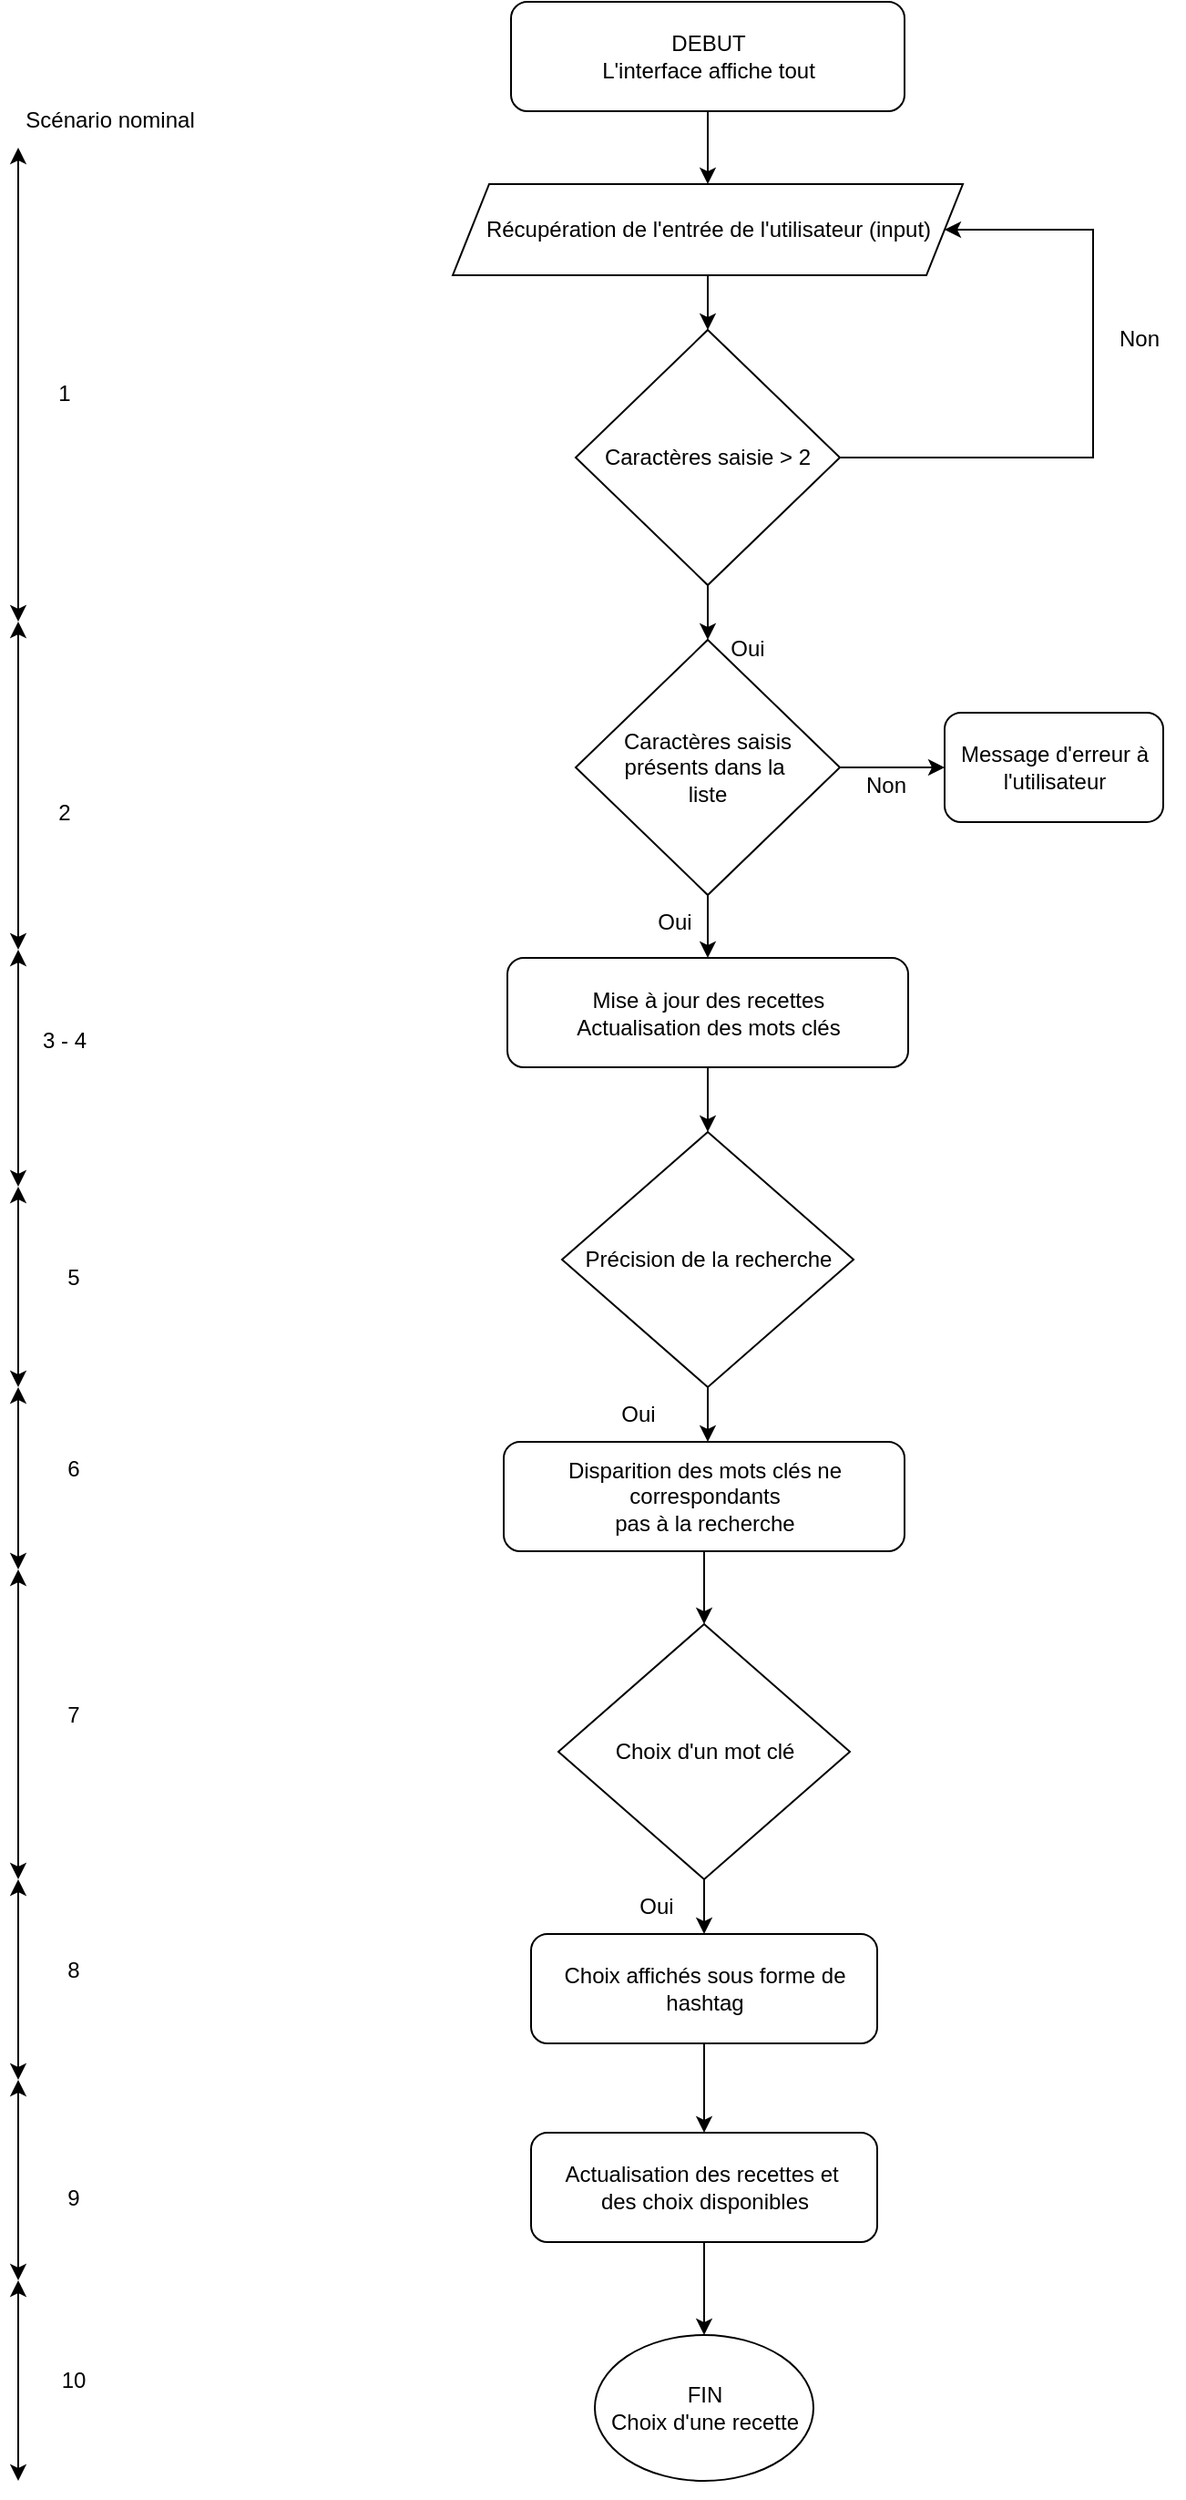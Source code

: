 <mxfile version="20.5.1" type="github">
  <diagram id="zSLrW9iclxR0P2SrXjDv" name="Page-1">
    <mxGraphModel dx="782" dy="432" grid="1" gridSize="10" guides="1" tooltips="1" connect="1" arrows="1" fold="1" page="1" pageScale="1" pageWidth="827" pageHeight="1169" background="none" math="0" shadow="0">
      <root>
        <mxCell id="0" />
        <mxCell id="1" parent="0" />
        <mxCell id="fAVFCxH8SQh7ahzYsibG-3" value="" style="endArrow=classic;html=1;rounded=0;exitX=0.5;exitY=1;exitDx=0;exitDy=0;entryX=0.5;entryY=0;entryDx=0;entryDy=0;" edge="1" parent="1" source="fAVFCxH8SQh7ahzYsibG-42" target="fAVFCxH8SQh7ahzYsibG-4">
          <mxGeometry width="50" height="50" relative="1" as="geometry">
            <mxPoint x="404.5" y="100" as="sourcePoint" />
            <mxPoint x="400" y="100" as="targetPoint" />
          </mxGeometry>
        </mxCell>
        <mxCell id="fAVFCxH8SQh7ahzYsibG-4" value="Récupération de l&#39;entrée de l&#39;utilisateur (input)" style="shape=parallelogram;perimeter=parallelogramPerimeter;whiteSpace=wrap;html=1;fixedSize=1;" vertex="1" parent="1">
          <mxGeometry x="258.5" y="100" width="280" height="50" as="geometry" />
        </mxCell>
        <mxCell id="fAVFCxH8SQh7ahzYsibG-5" value="" style="endArrow=classic;html=1;rounded=0;entryX=0.5;entryY=0;entryDx=0;entryDy=0;exitX=0.5;exitY=1;exitDx=0;exitDy=0;" edge="1" parent="1" source="fAVFCxH8SQh7ahzYsibG-4" target="fAVFCxH8SQh7ahzYsibG-6">
          <mxGeometry width="50" height="50" relative="1" as="geometry">
            <mxPoint x="404.5" y="200" as="sourcePoint" />
            <mxPoint x="398.5" y="270" as="targetPoint" />
          </mxGeometry>
        </mxCell>
        <mxCell id="fAVFCxH8SQh7ahzYsibG-8" value="Non" style="text;html=1;align=center;verticalAlign=middle;resizable=0;points=[];autosize=1;strokeColor=none;fillColor=none;rotation=0;" vertex="1" parent="1">
          <mxGeometry x="610" y="170" width="50" height="30" as="geometry" />
        </mxCell>
        <mxCell id="fAVFCxH8SQh7ahzYsibG-22" value="" style="endArrow=classic;html=1;rounded=0;entryX=0.5;entryY=0;entryDx=0;entryDy=0;startArrow=none;" edge="1" parent="1" source="fAVFCxH8SQh7ahzYsibG-6" target="fAVFCxH8SQh7ahzYsibG-23">
          <mxGeometry width="50" height="50" relative="1" as="geometry">
            <mxPoint x="404.5" y="400" as="sourcePoint" />
            <mxPoint x="404.5" y="450" as="targetPoint" />
          </mxGeometry>
        </mxCell>
        <mxCell id="fAVFCxH8SQh7ahzYsibG-23" value="Caractères saisis&lt;br&gt;présents dans la&amp;nbsp;&lt;br&gt;liste" style="rhombus;whiteSpace=wrap;html=1;" vertex="1" parent="1">
          <mxGeometry x="326" y="350" width="145" height="140" as="geometry" />
        </mxCell>
        <mxCell id="fAVFCxH8SQh7ahzYsibG-26" value="Non" style="text;html=1;align=center;verticalAlign=middle;resizable=0;points=[];autosize=1;strokeColor=none;fillColor=none;rotation=0;" vertex="1" parent="1">
          <mxGeometry x="471" y="415" width="50" height="30" as="geometry" />
        </mxCell>
        <mxCell id="fAVFCxH8SQh7ahzYsibG-29" value="" style="endArrow=classic;html=1;rounded=0;entryX=0.5;entryY=0;entryDx=0;entryDy=0;exitX=0.5;exitY=1;exitDx=0;exitDy=0;" edge="1" parent="1" source="fAVFCxH8SQh7ahzYsibG-23" target="fAVFCxH8SQh7ahzYsibG-41">
          <mxGeometry width="50" height="50" relative="1" as="geometry">
            <mxPoint x="400" y="650" as="sourcePoint" />
            <mxPoint x="404.5" y="650" as="targetPoint" />
          </mxGeometry>
        </mxCell>
        <mxCell id="fAVFCxH8SQh7ahzYsibG-30" value="Oui" style="text;html=1;align=center;verticalAlign=middle;resizable=0;points=[];autosize=1;strokeColor=none;fillColor=none;rotation=0;" vertex="1" parent="1">
          <mxGeometry x="360" y="490" width="40" height="30" as="geometry" />
        </mxCell>
        <mxCell id="fAVFCxH8SQh7ahzYsibG-41" value="Mise à jour des recettes&lt;br&gt;Actualisation des mots clés" style="rounded=1;whiteSpace=wrap;html=1;" vertex="1" parent="1">
          <mxGeometry x="288.5" y="524.5" width="220" height="60" as="geometry" />
        </mxCell>
        <mxCell id="fAVFCxH8SQh7ahzYsibG-42" value="DEBUT&lt;br&gt;L&#39;interface affiche tout" style="rounded=1;whiteSpace=wrap;html=1;" vertex="1" parent="1">
          <mxGeometry x="290.5" width="216" height="60" as="geometry" />
        </mxCell>
        <mxCell id="fAVFCxH8SQh7ahzYsibG-43" value="" style="endArrow=classic;html=1;rounded=0;exitX=1;exitY=0.5;exitDx=0;exitDy=0;entryX=0;entryY=0.5;entryDx=0;entryDy=0;" edge="1" parent="1" source="fAVFCxH8SQh7ahzYsibG-23" target="fAVFCxH8SQh7ahzYsibG-44">
          <mxGeometry width="50" height="50" relative="1" as="geometry">
            <mxPoint x="340" y="519.5" as="sourcePoint" />
            <mxPoint x="530" y="620" as="targetPoint" />
          </mxGeometry>
        </mxCell>
        <mxCell id="fAVFCxH8SQh7ahzYsibG-44" value="Message d&#39;erreur à l&#39;utilisateur" style="rounded=1;whiteSpace=wrap;html=1;" vertex="1" parent="1">
          <mxGeometry x="528.5" y="390" width="120" height="60" as="geometry" />
        </mxCell>
        <mxCell id="fAVFCxH8SQh7ahzYsibG-6" value="Caractères saisie &amp;gt; 2" style="rhombus;whiteSpace=wrap;html=1;" vertex="1" parent="1">
          <mxGeometry x="326" y="180" width="145" height="140" as="geometry" />
        </mxCell>
        <mxCell id="fAVFCxH8SQh7ahzYsibG-48" value="" style="endArrow=classic;html=1;rounded=0;exitX=1;exitY=0.5;exitDx=0;exitDy=0;entryX=1;entryY=0.5;entryDx=0;entryDy=0;" edge="1" parent="1" source="fAVFCxH8SQh7ahzYsibG-6" target="fAVFCxH8SQh7ahzYsibG-4">
          <mxGeometry width="50" height="50" relative="1" as="geometry">
            <mxPoint x="530" y="430" as="sourcePoint" />
            <mxPoint x="580" y="380" as="targetPoint" />
            <Array as="points">
              <mxPoint x="610" y="250" />
              <mxPoint x="610" y="125" />
            </Array>
          </mxGeometry>
        </mxCell>
        <mxCell id="fAVFCxH8SQh7ahzYsibG-49" value="Oui" style="text;html=1;align=center;verticalAlign=middle;resizable=0;points=[];autosize=1;strokeColor=none;fillColor=none;rotation=0;" vertex="1" parent="1">
          <mxGeometry x="400" y="340" width="40" height="30" as="geometry" />
        </mxCell>
        <mxCell id="fAVFCxH8SQh7ahzYsibG-52" value="Précision de la recherche" style="rhombus;whiteSpace=wrap;html=1;" vertex="1" parent="1">
          <mxGeometry x="318.5" y="620" width="160" height="140" as="geometry" />
        </mxCell>
        <mxCell id="fAVFCxH8SQh7ahzYsibG-53" value="" style="endArrow=classic;startArrow=classic;html=1;rounded=0;" edge="1" parent="1">
          <mxGeometry width="50" height="50" relative="1" as="geometry">
            <mxPoint x="20" y="340" as="sourcePoint" />
            <mxPoint x="20" y="80" as="targetPoint" />
          </mxGeometry>
        </mxCell>
        <mxCell id="fAVFCxH8SQh7ahzYsibG-54" value="Scénario nominal" style="text;html=1;align=center;verticalAlign=middle;resizable=0;points=[];autosize=1;strokeColor=none;fillColor=none;" vertex="1" parent="1">
          <mxGeometry x="10" y="50" width="120" height="30" as="geometry" />
        </mxCell>
        <mxCell id="fAVFCxH8SQh7ahzYsibG-55" value="1" style="text;html=1;align=center;verticalAlign=middle;resizable=0;points=[];autosize=1;strokeColor=none;fillColor=none;" vertex="1" parent="1">
          <mxGeometry x="30" y="200" width="30" height="30" as="geometry" />
        </mxCell>
        <mxCell id="fAVFCxH8SQh7ahzYsibG-56" value="" style="endArrow=classic;startArrow=classic;html=1;rounded=0;" edge="1" parent="1">
          <mxGeometry width="50" height="50" relative="1" as="geometry">
            <mxPoint x="20" y="520" as="sourcePoint" />
            <mxPoint x="20" y="340" as="targetPoint" />
          </mxGeometry>
        </mxCell>
        <mxCell id="fAVFCxH8SQh7ahzYsibG-57" value="2" style="text;html=1;align=center;verticalAlign=middle;resizable=0;points=[];autosize=1;strokeColor=none;fillColor=none;" vertex="1" parent="1">
          <mxGeometry x="30" y="430" width="30" height="30" as="geometry" />
        </mxCell>
        <mxCell id="fAVFCxH8SQh7ahzYsibG-58" value="" style="endArrow=classic;startArrow=classic;html=1;rounded=0;" edge="1" parent="1">
          <mxGeometry width="50" height="50" relative="1" as="geometry">
            <mxPoint x="20" y="650" as="sourcePoint" />
            <mxPoint x="20" y="520" as="targetPoint" />
          </mxGeometry>
        </mxCell>
        <mxCell id="fAVFCxH8SQh7ahzYsibG-59" value="3 - 4" style="text;html=1;align=center;verticalAlign=middle;resizable=0;points=[];autosize=1;strokeColor=none;fillColor=none;" vertex="1" parent="1">
          <mxGeometry x="20" y="555" width="50" height="30" as="geometry" />
        </mxCell>
        <mxCell id="fAVFCxH8SQh7ahzYsibG-60" value="" style="endArrow=classic;html=1;rounded=0;exitX=0.5;exitY=1;exitDx=0;exitDy=0;entryX=0.5;entryY=0;entryDx=0;entryDy=0;" edge="1" parent="1" source="fAVFCxH8SQh7ahzYsibG-41" target="fAVFCxH8SQh7ahzYsibG-52">
          <mxGeometry width="50" height="50" relative="1" as="geometry">
            <mxPoint x="290" y="680" as="sourcePoint" />
            <mxPoint x="340" y="630" as="targetPoint" />
          </mxGeometry>
        </mxCell>
        <mxCell id="fAVFCxH8SQh7ahzYsibG-61" value="" style="endArrow=classic;startArrow=classic;html=1;rounded=0;" edge="1" parent="1">
          <mxGeometry width="50" height="50" relative="1" as="geometry">
            <mxPoint x="20" y="760" as="sourcePoint" />
            <mxPoint x="20" y="650" as="targetPoint" />
          </mxGeometry>
        </mxCell>
        <mxCell id="fAVFCxH8SQh7ahzYsibG-62" value="5" style="text;html=1;align=center;verticalAlign=middle;resizable=0;points=[];autosize=1;strokeColor=none;fillColor=none;" vertex="1" parent="1">
          <mxGeometry x="35" y="685" width="30" height="30" as="geometry" />
        </mxCell>
        <mxCell id="fAVFCxH8SQh7ahzYsibG-64" value="" style="endArrow=classic;html=1;rounded=0;entryX=0.5;entryY=0;entryDx=0;entryDy=0;exitX=0.5;exitY=1;exitDx=0;exitDy=0;" edge="1" parent="1" source="fAVFCxH8SQh7ahzYsibG-52">
          <mxGeometry width="50" height="50" relative="1" as="geometry">
            <mxPoint x="552.5" y="800" as="sourcePoint" />
            <mxPoint x="398.5" y="790" as="targetPoint" />
          </mxGeometry>
        </mxCell>
        <mxCell id="fAVFCxH8SQh7ahzYsibG-69" value="Disparition des mots clés ne correspondants&lt;br&gt;pas à la recherche" style="rounded=1;whiteSpace=wrap;html=1;" vertex="1" parent="1">
          <mxGeometry x="286.5" y="790" width="220" height="60" as="geometry" />
        </mxCell>
        <mxCell id="fAVFCxH8SQh7ahzYsibG-70" value="Oui" style="text;html=1;align=center;verticalAlign=middle;resizable=0;points=[];autosize=1;strokeColor=none;fillColor=none;rotation=0;" vertex="1" parent="1">
          <mxGeometry x="340" y="760" width="40" height="30" as="geometry" />
        </mxCell>
        <mxCell id="fAVFCxH8SQh7ahzYsibG-71" value="" style="endArrow=classic;startArrow=classic;html=1;rounded=0;" edge="1" parent="1">
          <mxGeometry width="50" height="50" relative="1" as="geometry">
            <mxPoint x="20" y="860" as="sourcePoint" />
            <mxPoint x="20" y="760" as="targetPoint" />
          </mxGeometry>
        </mxCell>
        <mxCell id="fAVFCxH8SQh7ahzYsibG-72" value="6" style="text;html=1;align=center;verticalAlign=middle;resizable=0;points=[];autosize=1;strokeColor=none;fillColor=none;" vertex="1" parent="1">
          <mxGeometry x="35" y="790" width="30" height="30" as="geometry" />
        </mxCell>
        <mxCell id="fAVFCxH8SQh7ahzYsibG-73" value="Choix d&#39;un mot clé" style="rhombus;whiteSpace=wrap;html=1;" vertex="1" parent="1">
          <mxGeometry x="316.5" y="890" width="160" height="140" as="geometry" />
        </mxCell>
        <mxCell id="fAVFCxH8SQh7ahzYsibG-74" value="" style="endArrow=classic;html=1;rounded=0;entryX=0.5;entryY=0;entryDx=0;entryDy=0;exitX=0.5;exitY=1;exitDx=0;exitDy=0;" edge="1" parent="1" source="fAVFCxH8SQh7ahzYsibG-69" target="fAVFCxH8SQh7ahzYsibG-73">
          <mxGeometry width="50" height="50" relative="1" as="geometry">
            <mxPoint x="408.5" y="770" as="sourcePoint" />
            <mxPoint x="408.5" y="800" as="targetPoint" />
          </mxGeometry>
        </mxCell>
        <mxCell id="fAVFCxH8SQh7ahzYsibG-76" value="" style="endArrow=classic;startArrow=classic;html=1;rounded=0;" edge="1" parent="1">
          <mxGeometry width="50" height="50" relative="1" as="geometry">
            <mxPoint x="20" y="1030" as="sourcePoint" />
            <mxPoint x="20" y="860" as="targetPoint" />
          </mxGeometry>
        </mxCell>
        <mxCell id="fAVFCxH8SQh7ahzYsibG-77" value="7" style="text;html=1;align=center;verticalAlign=middle;resizable=0;points=[];autosize=1;strokeColor=none;fillColor=none;" vertex="1" parent="1">
          <mxGeometry x="35" y="925" width="30" height="30" as="geometry" />
        </mxCell>
        <mxCell id="fAVFCxH8SQh7ahzYsibG-78" value="Choix affichés sous forme de hashtag" style="rounded=1;whiteSpace=wrap;html=1;" vertex="1" parent="1">
          <mxGeometry x="301.5" y="1060" width="190" height="60" as="geometry" />
        </mxCell>
        <mxCell id="fAVFCxH8SQh7ahzYsibG-79" value="" style="endArrow=classic;html=1;rounded=0;entryX=0.5;entryY=0;entryDx=0;entryDy=0;exitX=0.5;exitY=1;exitDx=0;exitDy=0;" edge="1" parent="1" source="fAVFCxH8SQh7ahzYsibG-73" target="fAVFCxH8SQh7ahzYsibG-78">
          <mxGeometry width="50" height="50" relative="1" as="geometry">
            <mxPoint x="406.5" y="860" as="sourcePoint" />
            <mxPoint x="406.5" y="900" as="targetPoint" />
          </mxGeometry>
        </mxCell>
        <mxCell id="fAVFCxH8SQh7ahzYsibG-80" value="" style="endArrow=classic;startArrow=classic;html=1;rounded=0;" edge="1" parent="1">
          <mxGeometry width="50" height="50" relative="1" as="geometry">
            <mxPoint x="20" y="1140" as="sourcePoint" />
            <mxPoint x="20" y="1030" as="targetPoint" />
          </mxGeometry>
        </mxCell>
        <mxCell id="fAVFCxH8SQh7ahzYsibG-81" value="8" style="text;html=1;align=center;verticalAlign=middle;resizable=0;points=[];autosize=1;strokeColor=none;fillColor=none;" vertex="1" parent="1">
          <mxGeometry x="35" y="1065" width="30" height="30" as="geometry" />
        </mxCell>
        <mxCell id="fAVFCxH8SQh7ahzYsibG-82" value="Oui" style="text;html=1;align=center;verticalAlign=middle;resizable=0;points=[];autosize=1;strokeColor=none;fillColor=none;rotation=0;" vertex="1" parent="1">
          <mxGeometry x="350" y="1030" width="40" height="30" as="geometry" />
        </mxCell>
        <mxCell id="fAVFCxH8SQh7ahzYsibG-83" value="" style="endArrow=classic;startArrow=classic;html=1;rounded=0;" edge="1" parent="1">
          <mxGeometry width="50" height="50" relative="1" as="geometry">
            <mxPoint x="20" y="1250" as="sourcePoint" />
            <mxPoint x="20" y="1140" as="targetPoint" />
          </mxGeometry>
        </mxCell>
        <mxCell id="fAVFCxH8SQh7ahzYsibG-84" value="9" style="text;html=1;align=center;verticalAlign=middle;resizable=0;points=[];autosize=1;strokeColor=none;fillColor=none;" vertex="1" parent="1">
          <mxGeometry x="35" y="1190" width="30" height="30" as="geometry" />
        </mxCell>
        <mxCell id="fAVFCxH8SQh7ahzYsibG-85" value="Actualisation des recettes et&amp;nbsp;&lt;br&gt;des choix disponibles" style="rounded=1;whiteSpace=wrap;html=1;" vertex="1" parent="1">
          <mxGeometry x="301.5" y="1169" width="190" height="60" as="geometry" />
        </mxCell>
        <mxCell id="fAVFCxH8SQh7ahzYsibG-86" value="" style="endArrow=classic;html=1;rounded=0;entryX=0.5;entryY=0;entryDx=0;entryDy=0;exitX=0.5;exitY=1;exitDx=0;exitDy=0;" edge="1" parent="1" source="fAVFCxH8SQh7ahzYsibG-78" target="fAVFCxH8SQh7ahzYsibG-85">
          <mxGeometry width="50" height="50" relative="1" as="geometry">
            <mxPoint x="406.5" y="1040" as="sourcePoint" />
            <mxPoint x="406.5" y="1070" as="targetPoint" />
          </mxGeometry>
        </mxCell>
        <mxCell id="fAVFCxH8SQh7ahzYsibG-87" value="" style="endArrow=classic;startArrow=classic;html=1;rounded=0;" edge="1" parent="1">
          <mxGeometry width="50" height="50" relative="1" as="geometry">
            <mxPoint x="20" y="1360" as="sourcePoint" />
            <mxPoint x="20" y="1250" as="targetPoint" />
          </mxGeometry>
        </mxCell>
        <mxCell id="fAVFCxH8SQh7ahzYsibG-88" value="10" style="text;html=1;align=center;verticalAlign=middle;resizable=0;points=[];autosize=1;strokeColor=none;fillColor=none;" vertex="1" parent="1">
          <mxGeometry x="30" y="1290" width="40" height="30" as="geometry" />
        </mxCell>
        <mxCell id="fAVFCxH8SQh7ahzYsibG-89" value="FIN&lt;br&gt;Choix d&#39;une recette" style="ellipse;whiteSpace=wrap;html=1;" vertex="1" parent="1">
          <mxGeometry x="336.5" y="1280" width="120" height="80" as="geometry" />
        </mxCell>
        <mxCell id="fAVFCxH8SQh7ahzYsibG-90" value="" style="endArrow=classic;html=1;rounded=0;entryX=0.5;entryY=0;entryDx=0;entryDy=0;exitX=0.5;exitY=1;exitDx=0;exitDy=0;" edge="1" parent="1" source="fAVFCxH8SQh7ahzYsibG-85" target="fAVFCxH8SQh7ahzYsibG-89">
          <mxGeometry width="50" height="50" relative="1" as="geometry">
            <mxPoint x="406.5" y="1130" as="sourcePoint" />
            <mxPoint x="406.5" y="1179" as="targetPoint" />
          </mxGeometry>
        </mxCell>
      </root>
    </mxGraphModel>
  </diagram>
</mxfile>
